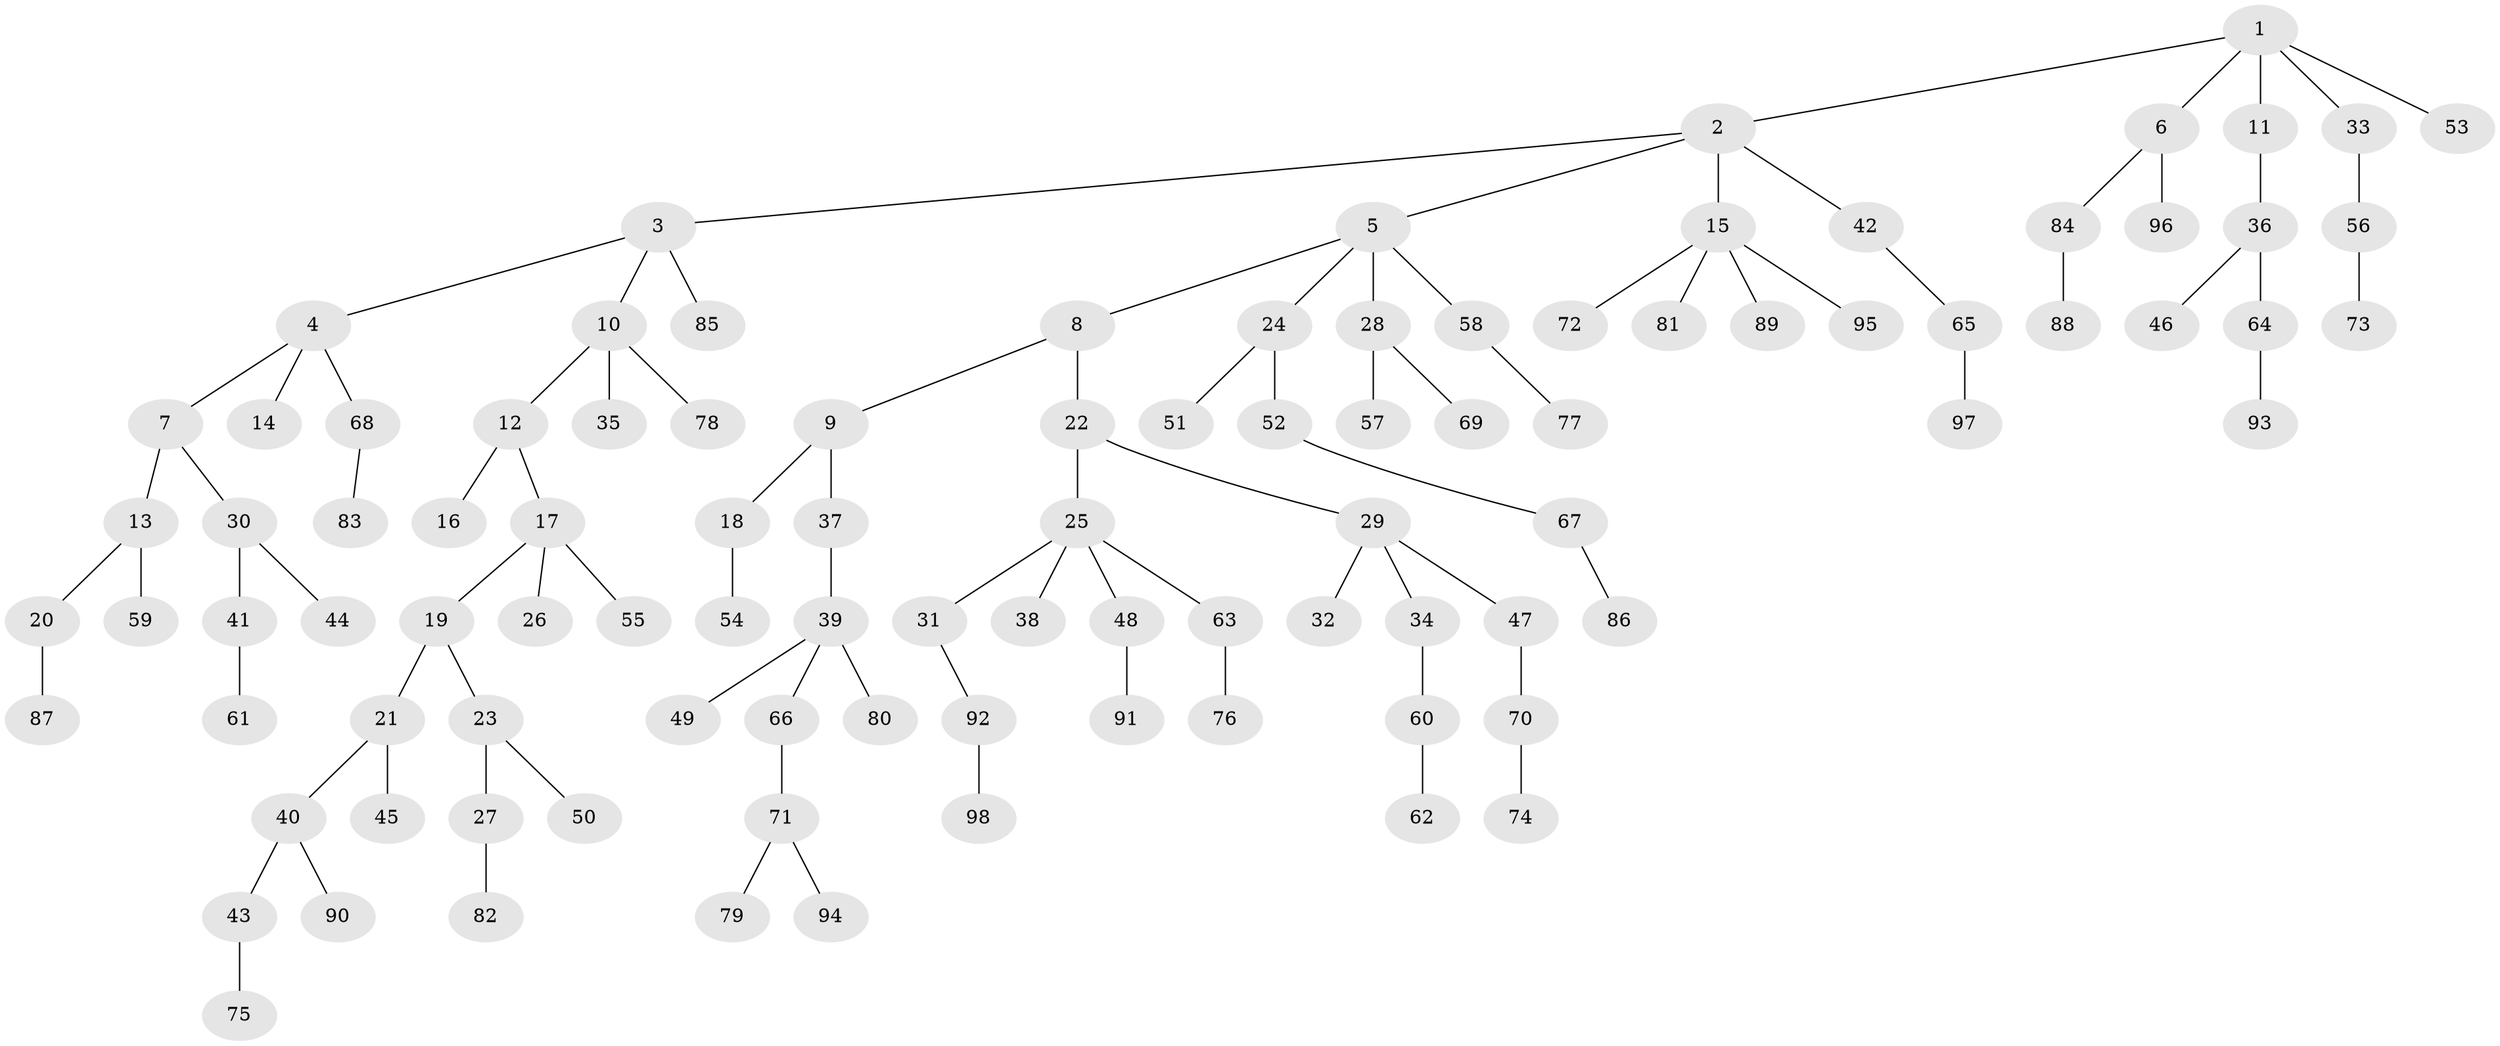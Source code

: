 // Generated by graph-tools (version 1.1) at 2025/36/03/09/25 02:36:43]
// undirected, 98 vertices, 97 edges
graph export_dot {
graph [start="1"]
  node [color=gray90,style=filled];
  1;
  2;
  3;
  4;
  5;
  6;
  7;
  8;
  9;
  10;
  11;
  12;
  13;
  14;
  15;
  16;
  17;
  18;
  19;
  20;
  21;
  22;
  23;
  24;
  25;
  26;
  27;
  28;
  29;
  30;
  31;
  32;
  33;
  34;
  35;
  36;
  37;
  38;
  39;
  40;
  41;
  42;
  43;
  44;
  45;
  46;
  47;
  48;
  49;
  50;
  51;
  52;
  53;
  54;
  55;
  56;
  57;
  58;
  59;
  60;
  61;
  62;
  63;
  64;
  65;
  66;
  67;
  68;
  69;
  70;
  71;
  72;
  73;
  74;
  75;
  76;
  77;
  78;
  79;
  80;
  81;
  82;
  83;
  84;
  85;
  86;
  87;
  88;
  89;
  90;
  91;
  92;
  93;
  94;
  95;
  96;
  97;
  98;
  1 -- 2;
  1 -- 6;
  1 -- 11;
  1 -- 33;
  1 -- 53;
  2 -- 3;
  2 -- 5;
  2 -- 15;
  2 -- 42;
  3 -- 4;
  3 -- 10;
  3 -- 85;
  4 -- 7;
  4 -- 14;
  4 -- 68;
  5 -- 8;
  5 -- 24;
  5 -- 28;
  5 -- 58;
  6 -- 84;
  6 -- 96;
  7 -- 13;
  7 -- 30;
  8 -- 9;
  8 -- 22;
  9 -- 18;
  9 -- 37;
  10 -- 12;
  10 -- 35;
  10 -- 78;
  11 -- 36;
  12 -- 16;
  12 -- 17;
  13 -- 20;
  13 -- 59;
  15 -- 72;
  15 -- 81;
  15 -- 89;
  15 -- 95;
  17 -- 19;
  17 -- 26;
  17 -- 55;
  18 -- 54;
  19 -- 21;
  19 -- 23;
  20 -- 87;
  21 -- 40;
  21 -- 45;
  22 -- 25;
  22 -- 29;
  23 -- 27;
  23 -- 50;
  24 -- 51;
  24 -- 52;
  25 -- 31;
  25 -- 38;
  25 -- 48;
  25 -- 63;
  27 -- 82;
  28 -- 57;
  28 -- 69;
  29 -- 32;
  29 -- 34;
  29 -- 47;
  30 -- 41;
  30 -- 44;
  31 -- 92;
  33 -- 56;
  34 -- 60;
  36 -- 46;
  36 -- 64;
  37 -- 39;
  39 -- 49;
  39 -- 66;
  39 -- 80;
  40 -- 43;
  40 -- 90;
  41 -- 61;
  42 -- 65;
  43 -- 75;
  47 -- 70;
  48 -- 91;
  52 -- 67;
  56 -- 73;
  58 -- 77;
  60 -- 62;
  63 -- 76;
  64 -- 93;
  65 -- 97;
  66 -- 71;
  67 -- 86;
  68 -- 83;
  70 -- 74;
  71 -- 79;
  71 -- 94;
  84 -- 88;
  92 -- 98;
}
